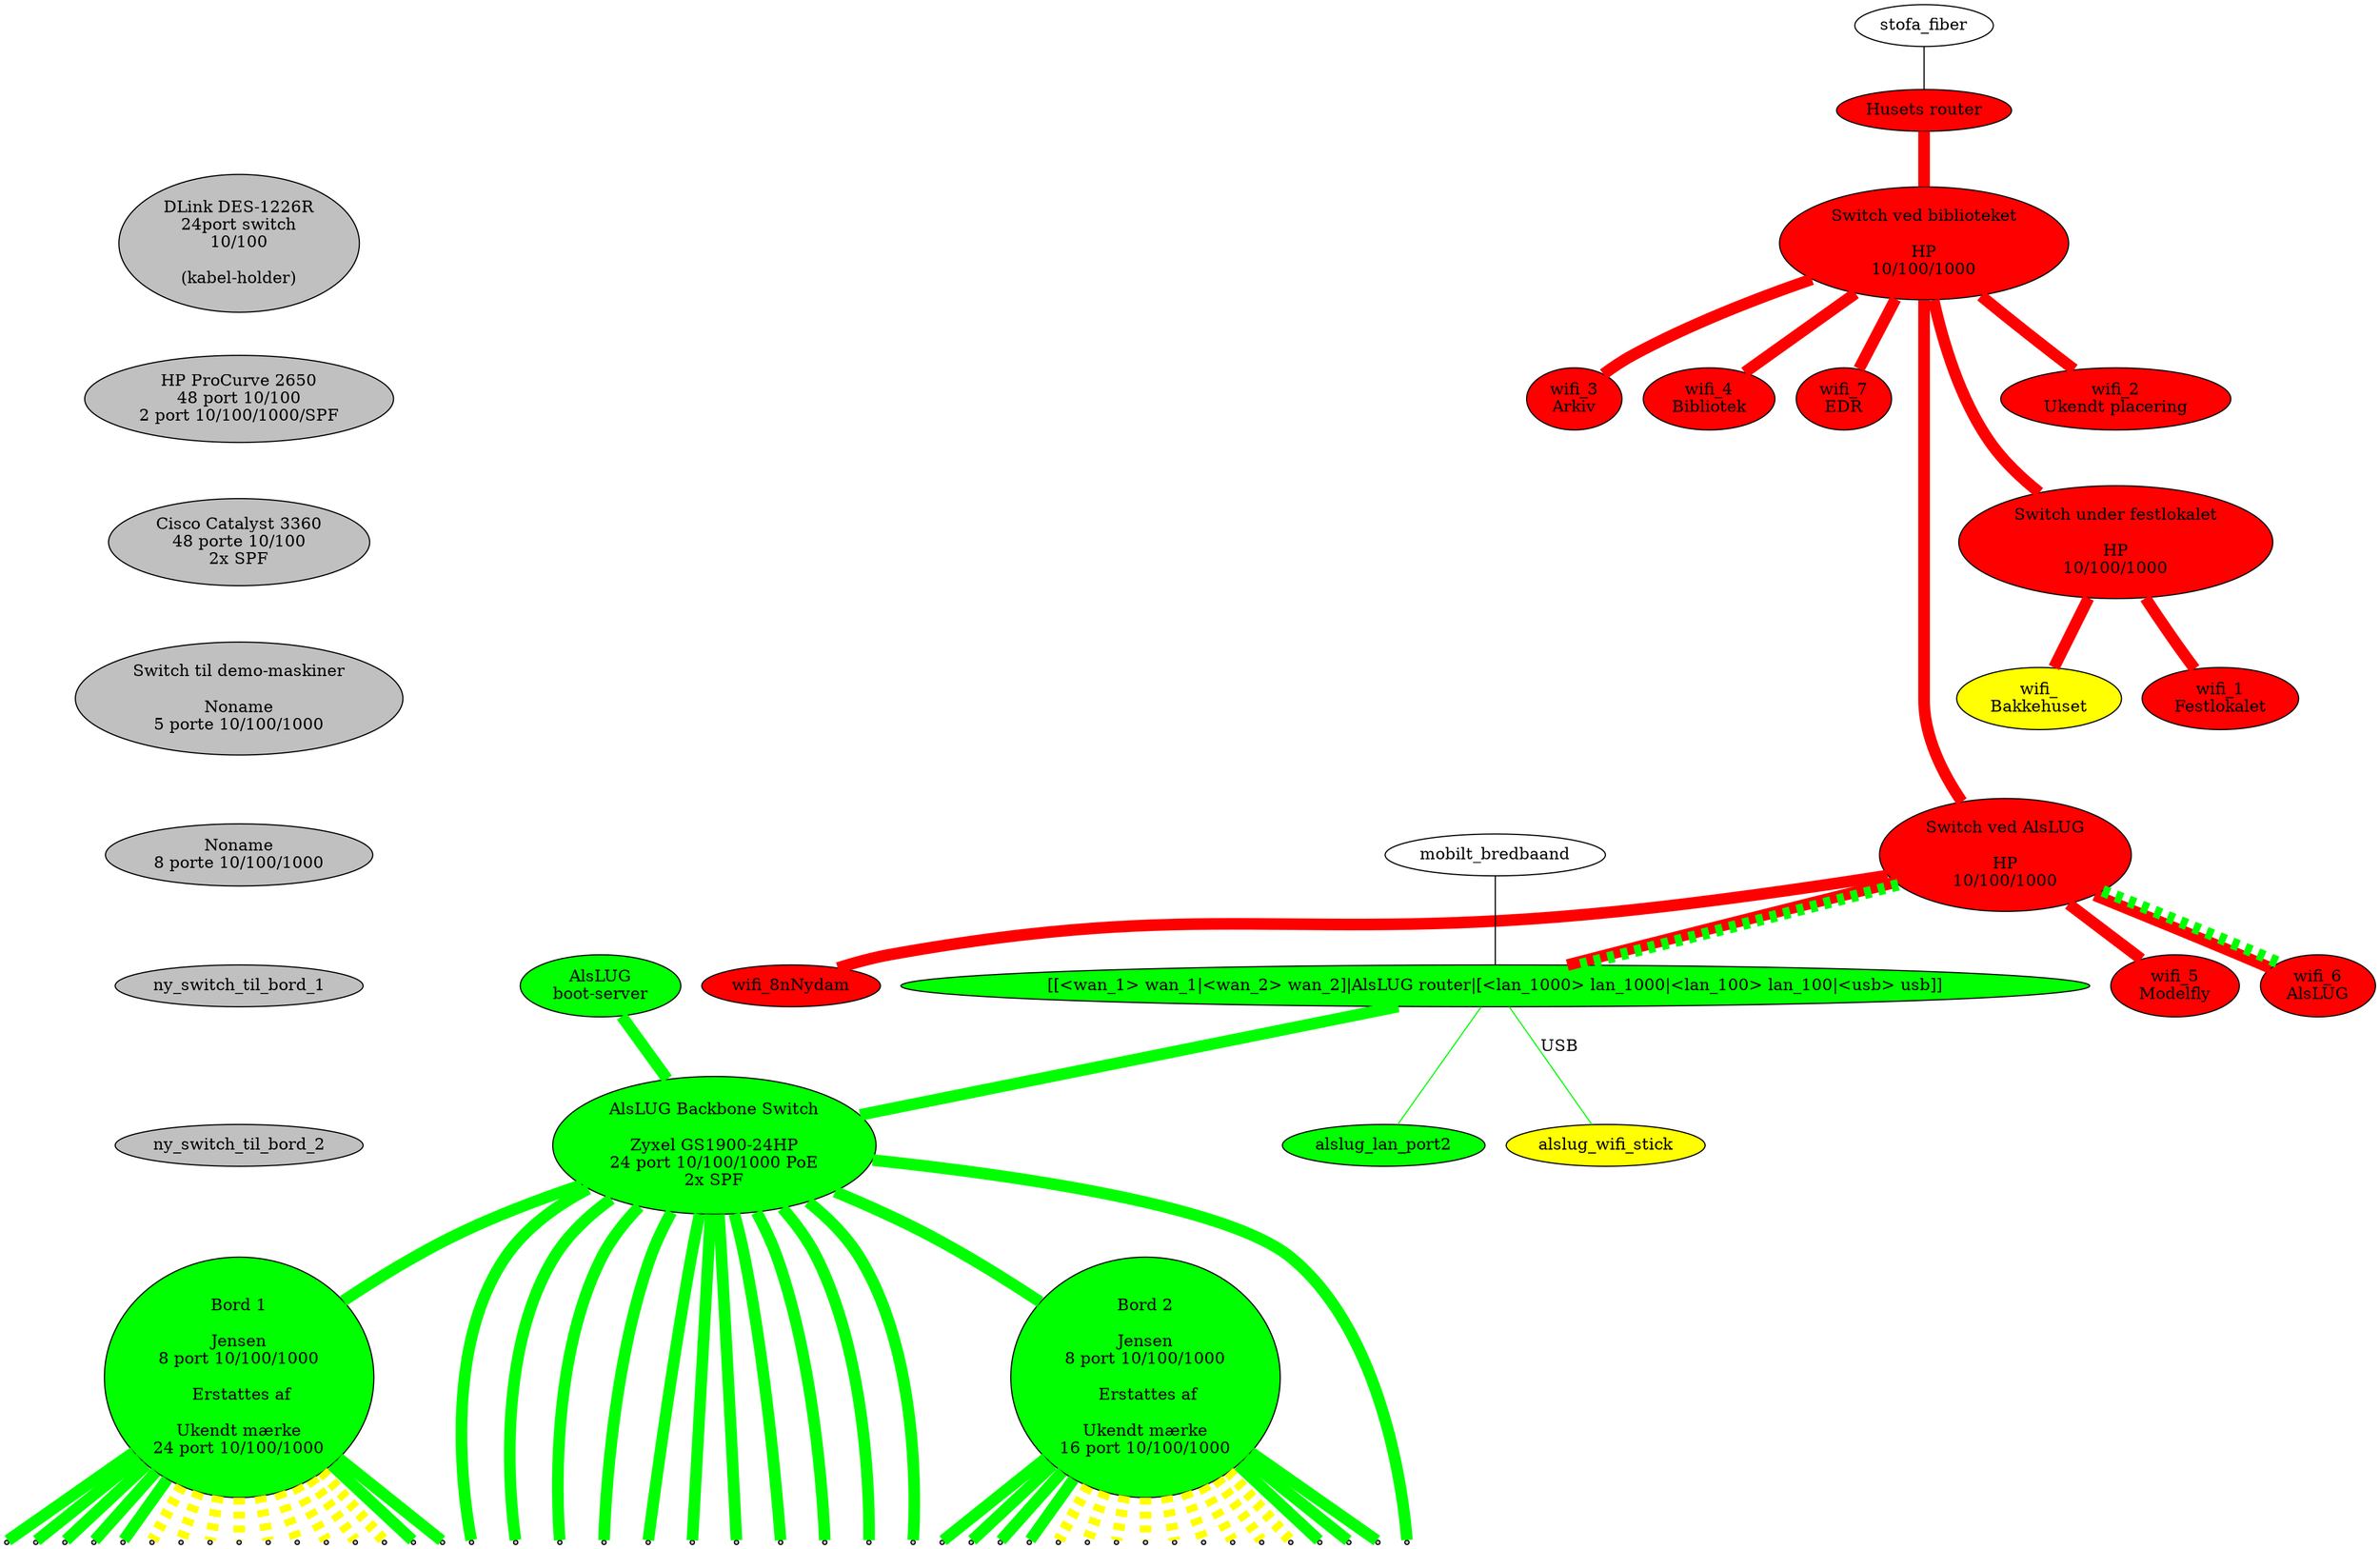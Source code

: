 digraph xxx {
#  link_12a [ shape=point ];
#  link_12b [ shape=point ];
#  link_12c [ shape=point ];
  edge [ dir=none penwidth=10 ];

  node [ style=filled fillcolor=red ];
  husets_router [ label="Husets router" ];
  husets_switch_1 [ label="Switch ved biblioteket\n\nHP\n10/100/1000" ];
  husets_switch_2 [ label="Switch ved AlsLUG\n\nHP\n10/100/1000" ];
  festlokale_switch [ label="Switch under festlokalet\n\nHP\n10/100/1000" ];
  wifi_1 [ label="wifi_1\nFestlokalet" ];
  wifi_2 [ label="wifi_2\nUkendt placering" ];
  wifi_3 [ label="wifi_3\nArkiv"];
  wifi_4 [ label="wifi_4\nBibliotek" ];
  wifi_5 [ label="wifi_5\nModelfly" ];
  wifi_6 [ label="wifi_6\nAlsLUG" ];
  wifi_7 [ label="wifi_7\nEDR" ];
  wifi_8 [ label="wifi_\8nNydam" ];
  wifi_9 [ label="wifi_\nBakkehuset" fillcolor=yellow ];
  
  node [ style=filled fillcolor=green ];
  alslug_router [ type=record label="[[<wan_1> wan_1|<wan_2> wan_2]|AlsLUG router|[<lan_1000> lan_1000|<lan_100> lan_100|<usb> usb]]" ];
  alslug_gl_bootserver [ label="AlsLUG\nboot-server" ];
  alslug_backbone_switch [ label="AlsLUG Backbone Switch\n\nZyxel GS1900-24HP\n24 port 10/100/1000 PoE\n2x SPF"];
  bord_1 [ label="Bord 1\n\nJensen\n8 port 10/100/1000\n\n Erstattes af\n\nUkendt mærke\n24 port 10/100/1000"];
  bord_2 [ label="Bord 2\n\nJensen\n8 port 10/100/1000\n\n Erstattes af\n\nUkendt mærke\n16 port 10/100/1000"];
  alslug_wifi_stick alslug_lan_port2;
  
  // Udstyr som pt ikke bruges
  node [ style=filled fillcolor=gray ];
  switch_24p      [ label="DLink DES-1226R\n24port switch\n10/100\n\n(kabel-holder)"];
  switch_48p      [ label="HP ProCurve 2650\n48 port 10/100\n2 port 10/100/1000/SPF"];
  switch_48p_poe  [ label="Cisco Catalyst 3360\n48 porte 10/100\n2x SPF"];
  switch_5p       [ label="Switch til demo-maskiner\n\nNoname\n5 porte 10/100/1000" ];
  switch_8p       [ label="Noname\n8 porte 10/100/1000"];
  
  switch_24p -> switch_48p -> switch_48p_poe -> switch_5p -> switch_8p -> ny_switch_til_bord_1 -> ny_switch_til_bord_2 -> bord_1 [ color=invis ];
  
  
  node [ style=normal ];
  // Internet forbindelser
  stofa_fiber      -> husets_router:wan_1 [ penwidth=1 fillcolor=black style=filled ];
  mobilt_bredbaand -> alslug_router:wan_2 [ penwidth=1 fillcolor=black style=filled ];
  
  // Husets forbindelser
  edge  [ color=red style=solid ];
  husets_switch_1 -> festlokale_switch -> {             wifi_1                                                  wifi_9 };
  husets_router -> husets_switch_1 -> {                        wifi_2 wifi_3 wifi_4               wifi_7               };
  husets_switch_1 -> husets_switch_2 -> { alslug_router                             wifi_5 wifi_6        wifi_8        };

  // VLAN forbindelser over bakkensbros netværk
  edge  [ color=green style=dashed ];
  husets_switch_2 -> { alslug_router:wan_1 wifi_6 };

  alslug_wifi_stick [ fillcolor=yellow style=filled ];

  // Interne forbindelser
  edge [ color=green style=solid ];
  node [ shape=point ];
  
  {alslug_router:lan_1000 alslug_gl_bootserver} -> alslug_backbone_switch -> { bord_1 bord_2 
                  vindue_left_12  vindue_left_11  vindue_left_10  vindue_left_9
                  vindue_center_8 vindue_center_7 vindue_center_6 vindue_center_5
                  vindue_right_4  vindue_right_3  vindue_right_2  vindue_right_1
                  }

  alslug_router:usb -> alslug_wifi_stick [ penwidth=1 label="USB" ];
  alslug_router:lan_100 -> alslug_lan_port2 [ penwidth=1 ];
  
  bord_1 -> {
                  bord_1_1 bord_1_2 bord_1_3 bord_1_4 bord_1_5 bord_1_6 bord_1_7
                };
  bord_1 -> {
                  bord_1_8 bord_1_9 bord_1_10 bord_1_11 bord_1_12 bord_1_13 bord_1_14 bord_1_15 bord_1_16
                } [ style=dashed color=yellow ];
  bord_2 -> {
                  bord_2_1 bord_2_2 bord_2_3 bord_2_4 bord_2_5 bord_2_6 bord_2_7
                };
  bord_2 -> {
                  bord_2_8 bord_2_9 bord_2_10 bord_2_11 bord_2_12 bord_2_13 bord_2_14 bord_2_15 bord_2_16
                } [ style=dashed color=yellow ];
                
  edge [ color=invis ];
  husets_switch_1 -> wifi_2 -> festlokale_switch -> wifi_1 -> husets_switch_2;

  subgraph {
    rank = same;
                  vindue_left_12;   vindue_left_11;   vindue_left_10;   vindue_left_9;
                  vindue_center_8;  vindue_center_7;  vindue_center_6;  vindue_center_5;
                  vindue_right_4;   vindue_right_3;   vindue_right_2;   vindue_right_1;
                  bord_1_1;   bord_1_2;   bord_1_3;   bord_1_4;   bord_1_5;   bord_1_6;   bord_1_7;   bord_1_8;
                  bord_1_9;   bord_1_10;  bord_1_11;  bord_1_12;  bord_1_13;  bord_1_14;  bord_1_15;  bord_1_16;
                  bord_2_1;   bord_2_2;   bord_2_3;   bord_2_4;   bord_2_5;   bord_2_6;   bord_2_7;   bord_2_8;
                  bord_2_9;   bord_2_10;  bord_2_11;  bord_2_12;  bord_2_13;  bord_2_14;  bord_2_15;  bord_2_16;
  }
}
